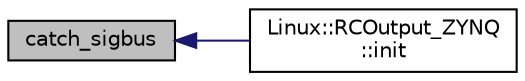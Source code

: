 digraph "catch_sigbus"
{
 // INTERACTIVE_SVG=YES
  edge [fontname="Helvetica",fontsize="10",labelfontname="Helvetica",labelfontsize="10"];
  node [fontname="Helvetica",fontsize="10",shape=record];
  rankdir="LR";
  Node1 [label="catch_sigbus",height=0.2,width=0.4,color="black", fillcolor="grey75", style="filled", fontcolor="black"];
  Node1 -> Node2 [dir="back",color="midnightblue",fontsize="10",style="solid",fontname="Helvetica"];
  Node2 [label="Linux::RCOutput_ZYNQ\l::init",height=0.2,width=0.4,color="black", fillcolor="white", style="filled",URL="$classLinux_1_1RCOutput__ZYNQ.html#a9a67d566a47f75ce6d5000ddf1271e8c"];
}

